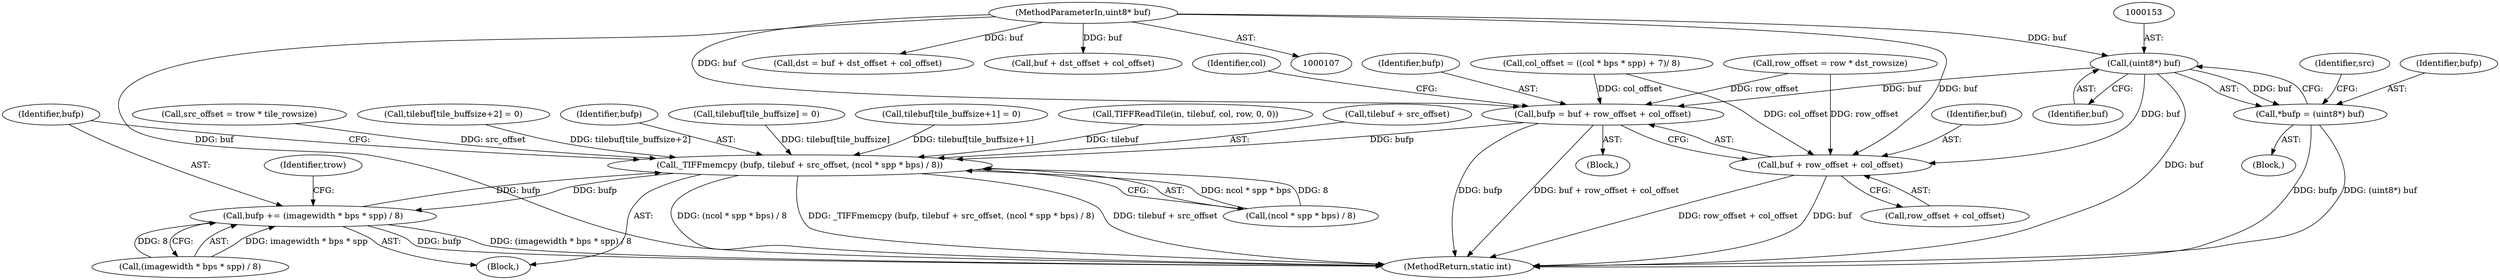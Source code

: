 digraph "0_libtiff_ae9365db1b271b62b35ce018eac8799b1d5e8a53@pointer" {
"1000152" [label="(Call,(uint8*) buf)"];
"1000109" [label="(MethodParameterIn,uint8* buf)"];
"1000150" [label="(Call,*bufp = (uint8*) buf)"];
"1000419" [label="(Call,bufp = buf + row_offset + col_offset)"];
"1000467" [label="(Call,_TIFFmemcpy (bufp, tilebuf + src_offset, (ncol * spp * bps) / 8))"];
"1000479" [label="(Call,bufp += (imagewidth * bps * spp) / 8)"];
"1000421" [label="(Call,buf + row_offset + col_offset)"];
"1000481" [label="(Call,(imagewidth * bps * spp) / 8)"];
"1000467" [label="(Call,_TIFFmemcpy (bufp, tilebuf + src_offset, (ncol * spp * bps) / 8))"];
"1000462" [label="(Call,src_offset = trow * tile_rowsize)"];
"1000311" [label="(Call,tilebuf[tile_buffsize+2] = 0)"];
"1000151" [label="(Identifier,bufp)"];
"1000362" [label="(Block,)"];
"1000422" [label="(Identifier,buf)"];
"1000531" [label="(Call,dst = buf + dst_offset + col_offset)"];
"1000157" [label="(Identifier,src)"];
"1000109" [label="(MethodParameterIn,uint8* buf)"];
"1000480" [label="(Identifier,bufp)"];
"1000468" [label="(Identifier,bufp)"];
"1000479" [label="(Call,bufp += (imagewidth * bps * spp) / 8)"];
"1000299" [label="(Call,tilebuf[tile_buffsize] = 0)"];
"1000419" [label="(Call,bufp = buf + row_offset + col_offset)"];
"1000460" [label="(Identifier,trow)"];
"1000472" [label="(Call,(ncol * spp * bps) / 8)"];
"1000461" [label="(Block,)"];
"1000421" [label="(Call,buf + row_offset + col_offset)"];
"1000304" [label="(Call,tilebuf[tile_buffsize+1] = 0)"];
"1000429" [label="(Identifier,col)"];
"1000423" [label="(Call,row_offset + col_offset)"];
"1000116" [label="(Block,)"];
"1000154" [label="(Identifier,buf)"];
"1000533" [label="(Call,buf + dst_offset + col_offset)"];
"1000365" [label="(Call,TIFFReadTile(in, tilebuf, col, row, 0, 0))"];
"1000408" [label="(Call,col_offset = ((col * bps * spp) + 7)/ 8)"];
"1000152" [label="(Call,(uint8*) buf)"];
"1000420" [label="(Identifier,bufp)"];
"1000469" [label="(Call,tilebuf + src_offset)"];
"1000150" [label="(Call,*bufp = (uint8*) buf)"];
"1000686" [label="(MethodReturn,static int)"];
"1000403" [label="(Call,row_offset = row * dst_rowsize)"];
"1000152" -> "1000150"  [label="AST: "];
"1000152" -> "1000154"  [label="CFG: "];
"1000153" -> "1000152"  [label="AST: "];
"1000154" -> "1000152"  [label="AST: "];
"1000150" -> "1000152"  [label="CFG: "];
"1000152" -> "1000686"  [label="DDG: buf"];
"1000152" -> "1000150"  [label="DDG: buf"];
"1000109" -> "1000152"  [label="DDG: buf"];
"1000152" -> "1000419"  [label="DDG: buf"];
"1000152" -> "1000421"  [label="DDG: buf"];
"1000109" -> "1000107"  [label="AST: "];
"1000109" -> "1000686"  [label="DDG: buf"];
"1000109" -> "1000419"  [label="DDG: buf"];
"1000109" -> "1000421"  [label="DDG: buf"];
"1000109" -> "1000531"  [label="DDG: buf"];
"1000109" -> "1000533"  [label="DDG: buf"];
"1000150" -> "1000116"  [label="AST: "];
"1000151" -> "1000150"  [label="AST: "];
"1000157" -> "1000150"  [label="CFG: "];
"1000150" -> "1000686"  [label="DDG: bufp"];
"1000150" -> "1000686"  [label="DDG: (uint8*) buf"];
"1000419" -> "1000362"  [label="AST: "];
"1000419" -> "1000421"  [label="CFG: "];
"1000420" -> "1000419"  [label="AST: "];
"1000421" -> "1000419"  [label="AST: "];
"1000429" -> "1000419"  [label="CFG: "];
"1000419" -> "1000686"  [label="DDG: bufp"];
"1000419" -> "1000686"  [label="DDG: buf + row_offset + col_offset"];
"1000403" -> "1000419"  [label="DDG: row_offset"];
"1000408" -> "1000419"  [label="DDG: col_offset"];
"1000419" -> "1000467"  [label="DDG: bufp"];
"1000467" -> "1000461"  [label="AST: "];
"1000467" -> "1000472"  [label="CFG: "];
"1000468" -> "1000467"  [label="AST: "];
"1000469" -> "1000467"  [label="AST: "];
"1000472" -> "1000467"  [label="AST: "];
"1000480" -> "1000467"  [label="CFG: "];
"1000467" -> "1000686"  [label="DDG: (ncol * spp * bps) / 8"];
"1000467" -> "1000686"  [label="DDG: _TIFFmemcpy (bufp, tilebuf + src_offset, (ncol * spp * bps) / 8)"];
"1000467" -> "1000686"  [label="DDG: tilebuf + src_offset"];
"1000479" -> "1000467"  [label="DDG: bufp"];
"1000311" -> "1000467"  [label="DDG: tilebuf[tile_buffsize+2]"];
"1000304" -> "1000467"  [label="DDG: tilebuf[tile_buffsize+1]"];
"1000365" -> "1000467"  [label="DDG: tilebuf"];
"1000299" -> "1000467"  [label="DDG: tilebuf[tile_buffsize]"];
"1000462" -> "1000467"  [label="DDG: src_offset"];
"1000472" -> "1000467"  [label="DDG: ncol * spp * bps"];
"1000472" -> "1000467"  [label="DDG: 8"];
"1000467" -> "1000479"  [label="DDG: bufp"];
"1000479" -> "1000461"  [label="AST: "];
"1000479" -> "1000481"  [label="CFG: "];
"1000480" -> "1000479"  [label="AST: "];
"1000481" -> "1000479"  [label="AST: "];
"1000460" -> "1000479"  [label="CFG: "];
"1000479" -> "1000686"  [label="DDG: bufp"];
"1000479" -> "1000686"  [label="DDG: (imagewidth * bps * spp) / 8"];
"1000481" -> "1000479"  [label="DDG: imagewidth * bps * spp"];
"1000481" -> "1000479"  [label="DDG: 8"];
"1000421" -> "1000423"  [label="CFG: "];
"1000422" -> "1000421"  [label="AST: "];
"1000423" -> "1000421"  [label="AST: "];
"1000421" -> "1000686"  [label="DDG: row_offset + col_offset"];
"1000421" -> "1000686"  [label="DDG: buf"];
"1000403" -> "1000421"  [label="DDG: row_offset"];
"1000408" -> "1000421"  [label="DDG: col_offset"];
}
